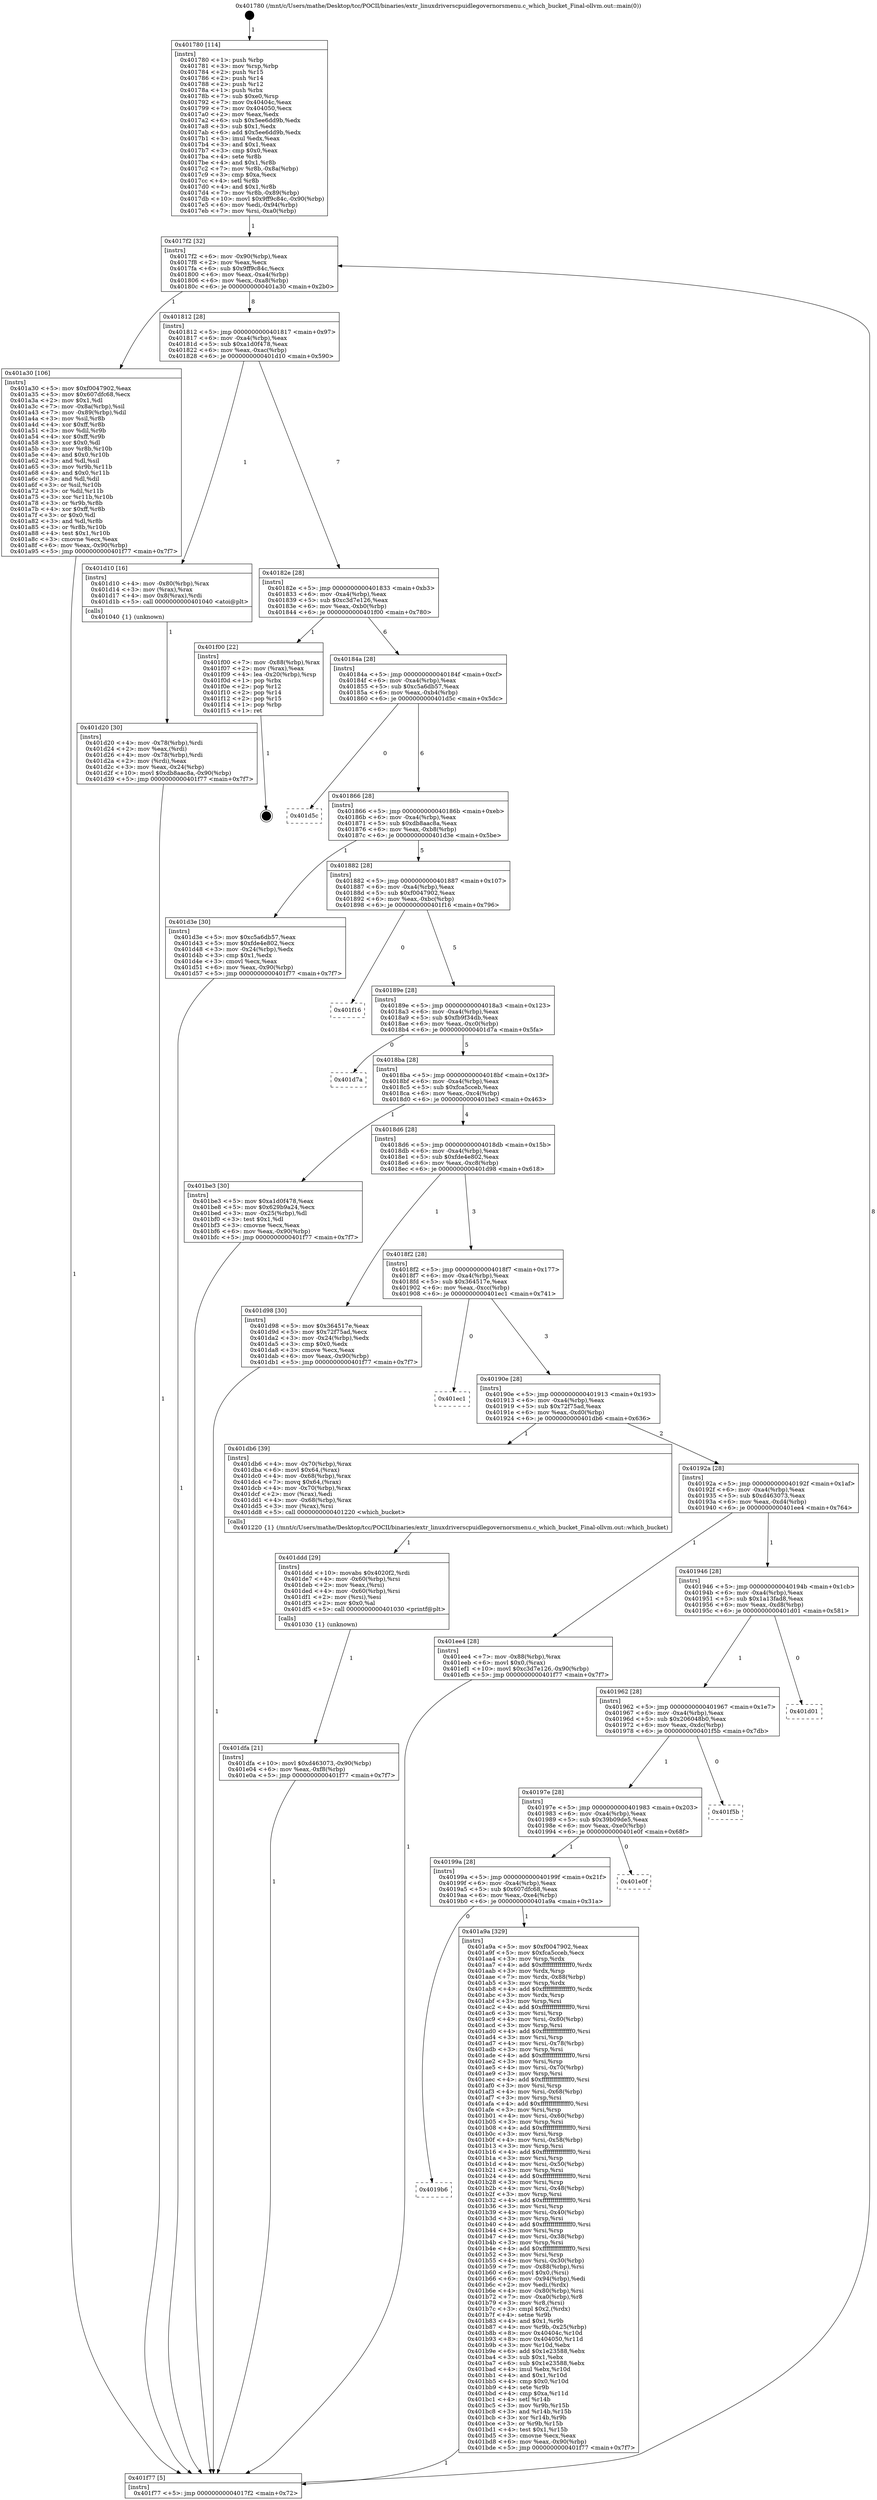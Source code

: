 digraph "0x401780" {
  label = "0x401780 (/mnt/c/Users/mathe/Desktop/tcc/POCII/binaries/extr_linuxdriverscpuidlegovernorsmenu.c_which_bucket_Final-ollvm.out::main(0))"
  labelloc = "t"
  node[shape=record]

  Entry [label="",width=0.3,height=0.3,shape=circle,fillcolor=black,style=filled]
  "0x4017f2" [label="{
     0x4017f2 [32]\l
     | [instrs]\l
     &nbsp;&nbsp;0x4017f2 \<+6\>: mov -0x90(%rbp),%eax\l
     &nbsp;&nbsp;0x4017f8 \<+2\>: mov %eax,%ecx\l
     &nbsp;&nbsp;0x4017fa \<+6\>: sub $0x9ff9c84c,%ecx\l
     &nbsp;&nbsp;0x401800 \<+6\>: mov %eax,-0xa4(%rbp)\l
     &nbsp;&nbsp;0x401806 \<+6\>: mov %ecx,-0xa8(%rbp)\l
     &nbsp;&nbsp;0x40180c \<+6\>: je 0000000000401a30 \<main+0x2b0\>\l
  }"]
  "0x401a30" [label="{
     0x401a30 [106]\l
     | [instrs]\l
     &nbsp;&nbsp;0x401a30 \<+5\>: mov $0xf0047902,%eax\l
     &nbsp;&nbsp;0x401a35 \<+5\>: mov $0x607dfc68,%ecx\l
     &nbsp;&nbsp;0x401a3a \<+2\>: mov $0x1,%dl\l
     &nbsp;&nbsp;0x401a3c \<+7\>: mov -0x8a(%rbp),%sil\l
     &nbsp;&nbsp;0x401a43 \<+7\>: mov -0x89(%rbp),%dil\l
     &nbsp;&nbsp;0x401a4a \<+3\>: mov %sil,%r8b\l
     &nbsp;&nbsp;0x401a4d \<+4\>: xor $0xff,%r8b\l
     &nbsp;&nbsp;0x401a51 \<+3\>: mov %dil,%r9b\l
     &nbsp;&nbsp;0x401a54 \<+4\>: xor $0xff,%r9b\l
     &nbsp;&nbsp;0x401a58 \<+3\>: xor $0x0,%dl\l
     &nbsp;&nbsp;0x401a5b \<+3\>: mov %r8b,%r10b\l
     &nbsp;&nbsp;0x401a5e \<+4\>: and $0x0,%r10b\l
     &nbsp;&nbsp;0x401a62 \<+3\>: and %dl,%sil\l
     &nbsp;&nbsp;0x401a65 \<+3\>: mov %r9b,%r11b\l
     &nbsp;&nbsp;0x401a68 \<+4\>: and $0x0,%r11b\l
     &nbsp;&nbsp;0x401a6c \<+3\>: and %dl,%dil\l
     &nbsp;&nbsp;0x401a6f \<+3\>: or %sil,%r10b\l
     &nbsp;&nbsp;0x401a72 \<+3\>: or %dil,%r11b\l
     &nbsp;&nbsp;0x401a75 \<+3\>: xor %r11b,%r10b\l
     &nbsp;&nbsp;0x401a78 \<+3\>: or %r9b,%r8b\l
     &nbsp;&nbsp;0x401a7b \<+4\>: xor $0xff,%r8b\l
     &nbsp;&nbsp;0x401a7f \<+3\>: or $0x0,%dl\l
     &nbsp;&nbsp;0x401a82 \<+3\>: and %dl,%r8b\l
     &nbsp;&nbsp;0x401a85 \<+3\>: or %r8b,%r10b\l
     &nbsp;&nbsp;0x401a88 \<+4\>: test $0x1,%r10b\l
     &nbsp;&nbsp;0x401a8c \<+3\>: cmovne %ecx,%eax\l
     &nbsp;&nbsp;0x401a8f \<+6\>: mov %eax,-0x90(%rbp)\l
     &nbsp;&nbsp;0x401a95 \<+5\>: jmp 0000000000401f77 \<main+0x7f7\>\l
  }"]
  "0x401812" [label="{
     0x401812 [28]\l
     | [instrs]\l
     &nbsp;&nbsp;0x401812 \<+5\>: jmp 0000000000401817 \<main+0x97\>\l
     &nbsp;&nbsp;0x401817 \<+6\>: mov -0xa4(%rbp),%eax\l
     &nbsp;&nbsp;0x40181d \<+5\>: sub $0xa1d0f478,%eax\l
     &nbsp;&nbsp;0x401822 \<+6\>: mov %eax,-0xac(%rbp)\l
     &nbsp;&nbsp;0x401828 \<+6\>: je 0000000000401d10 \<main+0x590\>\l
  }"]
  "0x401f77" [label="{
     0x401f77 [5]\l
     | [instrs]\l
     &nbsp;&nbsp;0x401f77 \<+5\>: jmp 00000000004017f2 \<main+0x72\>\l
  }"]
  "0x401780" [label="{
     0x401780 [114]\l
     | [instrs]\l
     &nbsp;&nbsp;0x401780 \<+1\>: push %rbp\l
     &nbsp;&nbsp;0x401781 \<+3\>: mov %rsp,%rbp\l
     &nbsp;&nbsp;0x401784 \<+2\>: push %r15\l
     &nbsp;&nbsp;0x401786 \<+2\>: push %r14\l
     &nbsp;&nbsp;0x401788 \<+2\>: push %r12\l
     &nbsp;&nbsp;0x40178a \<+1\>: push %rbx\l
     &nbsp;&nbsp;0x40178b \<+7\>: sub $0xe0,%rsp\l
     &nbsp;&nbsp;0x401792 \<+7\>: mov 0x40404c,%eax\l
     &nbsp;&nbsp;0x401799 \<+7\>: mov 0x404050,%ecx\l
     &nbsp;&nbsp;0x4017a0 \<+2\>: mov %eax,%edx\l
     &nbsp;&nbsp;0x4017a2 \<+6\>: sub $0x5ee6dd9b,%edx\l
     &nbsp;&nbsp;0x4017a8 \<+3\>: sub $0x1,%edx\l
     &nbsp;&nbsp;0x4017ab \<+6\>: add $0x5ee6dd9b,%edx\l
     &nbsp;&nbsp;0x4017b1 \<+3\>: imul %edx,%eax\l
     &nbsp;&nbsp;0x4017b4 \<+3\>: and $0x1,%eax\l
     &nbsp;&nbsp;0x4017b7 \<+3\>: cmp $0x0,%eax\l
     &nbsp;&nbsp;0x4017ba \<+4\>: sete %r8b\l
     &nbsp;&nbsp;0x4017be \<+4\>: and $0x1,%r8b\l
     &nbsp;&nbsp;0x4017c2 \<+7\>: mov %r8b,-0x8a(%rbp)\l
     &nbsp;&nbsp;0x4017c9 \<+3\>: cmp $0xa,%ecx\l
     &nbsp;&nbsp;0x4017cc \<+4\>: setl %r8b\l
     &nbsp;&nbsp;0x4017d0 \<+4\>: and $0x1,%r8b\l
     &nbsp;&nbsp;0x4017d4 \<+7\>: mov %r8b,-0x89(%rbp)\l
     &nbsp;&nbsp;0x4017db \<+10\>: movl $0x9ff9c84c,-0x90(%rbp)\l
     &nbsp;&nbsp;0x4017e5 \<+6\>: mov %edi,-0x94(%rbp)\l
     &nbsp;&nbsp;0x4017eb \<+7\>: mov %rsi,-0xa0(%rbp)\l
  }"]
  Exit [label="",width=0.3,height=0.3,shape=circle,fillcolor=black,style=filled,peripheries=2]
  "0x401d10" [label="{
     0x401d10 [16]\l
     | [instrs]\l
     &nbsp;&nbsp;0x401d10 \<+4\>: mov -0x80(%rbp),%rax\l
     &nbsp;&nbsp;0x401d14 \<+3\>: mov (%rax),%rax\l
     &nbsp;&nbsp;0x401d17 \<+4\>: mov 0x8(%rax),%rdi\l
     &nbsp;&nbsp;0x401d1b \<+5\>: call 0000000000401040 \<atoi@plt\>\l
     | [calls]\l
     &nbsp;&nbsp;0x401040 \{1\} (unknown)\l
  }"]
  "0x40182e" [label="{
     0x40182e [28]\l
     | [instrs]\l
     &nbsp;&nbsp;0x40182e \<+5\>: jmp 0000000000401833 \<main+0xb3\>\l
     &nbsp;&nbsp;0x401833 \<+6\>: mov -0xa4(%rbp),%eax\l
     &nbsp;&nbsp;0x401839 \<+5\>: sub $0xc3d7e126,%eax\l
     &nbsp;&nbsp;0x40183e \<+6\>: mov %eax,-0xb0(%rbp)\l
     &nbsp;&nbsp;0x401844 \<+6\>: je 0000000000401f00 \<main+0x780\>\l
  }"]
  "0x401dfa" [label="{
     0x401dfa [21]\l
     | [instrs]\l
     &nbsp;&nbsp;0x401dfa \<+10\>: movl $0xd463073,-0x90(%rbp)\l
     &nbsp;&nbsp;0x401e04 \<+6\>: mov %eax,-0xf8(%rbp)\l
     &nbsp;&nbsp;0x401e0a \<+5\>: jmp 0000000000401f77 \<main+0x7f7\>\l
  }"]
  "0x401f00" [label="{
     0x401f00 [22]\l
     | [instrs]\l
     &nbsp;&nbsp;0x401f00 \<+7\>: mov -0x88(%rbp),%rax\l
     &nbsp;&nbsp;0x401f07 \<+2\>: mov (%rax),%eax\l
     &nbsp;&nbsp;0x401f09 \<+4\>: lea -0x20(%rbp),%rsp\l
     &nbsp;&nbsp;0x401f0d \<+1\>: pop %rbx\l
     &nbsp;&nbsp;0x401f0e \<+2\>: pop %r12\l
     &nbsp;&nbsp;0x401f10 \<+2\>: pop %r14\l
     &nbsp;&nbsp;0x401f12 \<+2\>: pop %r15\l
     &nbsp;&nbsp;0x401f14 \<+1\>: pop %rbp\l
     &nbsp;&nbsp;0x401f15 \<+1\>: ret\l
  }"]
  "0x40184a" [label="{
     0x40184a [28]\l
     | [instrs]\l
     &nbsp;&nbsp;0x40184a \<+5\>: jmp 000000000040184f \<main+0xcf\>\l
     &nbsp;&nbsp;0x40184f \<+6\>: mov -0xa4(%rbp),%eax\l
     &nbsp;&nbsp;0x401855 \<+5\>: sub $0xc5a6db57,%eax\l
     &nbsp;&nbsp;0x40185a \<+6\>: mov %eax,-0xb4(%rbp)\l
     &nbsp;&nbsp;0x401860 \<+6\>: je 0000000000401d5c \<main+0x5dc\>\l
  }"]
  "0x401ddd" [label="{
     0x401ddd [29]\l
     | [instrs]\l
     &nbsp;&nbsp;0x401ddd \<+10\>: movabs $0x4020f2,%rdi\l
     &nbsp;&nbsp;0x401de7 \<+4\>: mov -0x60(%rbp),%rsi\l
     &nbsp;&nbsp;0x401deb \<+2\>: mov %eax,(%rsi)\l
     &nbsp;&nbsp;0x401ded \<+4\>: mov -0x60(%rbp),%rsi\l
     &nbsp;&nbsp;0x401df1 \<+2\>: mov (%rsi),%esi\l
     &nbsp;&nbsp;0x401df3 \<+2\>: mov $0x0,%al\l
     &nbsp;&nbsp;0x401df5 \<+5\>: call 0000000000401030 \<printf@plt\>\l
     | [calls]\l
     &nbsp;&nbsp;0x401030 \{1\} (unknown)\l
  }"]
  "0x401d5c" [label="{
     0x401d5c\l
  }", style=dashed]
  "0x401866" [label="{
     0x401866 [28]\l
     | [instrs]\l
     &nbsp;&nbsp;0x401866 \<+5\>: jmp 000000000040186b \<main+0xeb\>\l
     &nbsp;&nbsp;0x40186b \<+6\>: mov -0xa4(%rbp),%eax\l
     &nbsp;&nbsp;0x401871 \<+5\>: sub $0xdb8aac8a,%eax\l
     &nbsp;&nbsp;0x401876 \<+6\>: mov %eax,-0xb8(%rbp)\l
     &nbsp;&nbsp;0x40187c \<+6\>: je 0000000000401d3e \<main+0x5be\>\l
  }"]
  "0x401d20" [label="{
     0x401d20 [30]\l
     | [instrs]\l
     &nbsp;&nbsp;0x401d20 \<+4\>: mov -0x78(%rbp),%rdi\l
     &nbsp;&nbsp;0x401d24 \<+2\>: mov %eax,(%rdi)\l
     &nbsp;&nbsp;0x401d26 \<+4\>: mov -0x78(%rbp),%rdi\l
     &nbsp;&nbsp;0x401d2a \<+2\>: mov (%rdi),%eax\l
     &nbsp;&nbsp;0x401d2c \<+3\>: mov %eax,-0x24(%rbp)\l
     &nbsp;&nbsp;0x401d2f \<+10\>: movl $0xdb8aac8a,-0x90(%rbp)\l
     &nbsp;&nbsp;0x401d39 \<+5\>: jmp 0000000000401f77 \<main+0x7f7\>\l
  }"]
  "0x401d3e" [label="{
     0x401d3e [30]\l
     | [instrs]\l
     &nbsp;&nbsp;0x401d3e \<+5\>: mov $0xc5a6db57,%eax\l
     &nbsp;&nbsp;0x401d43 \<+5\>: mov $0xfde4e802,%ecx\l
     &nbsp;&nbsp;0x401d48 \<+3\>: mov -0x24(%rbp),%edx\l
     &nbsp;&nbsp;0x401d4b \<+3\>: cmp $0x1,%edx\l
     &nbsp;&nbsp;0x401d4e \<+3\>: cmovl %ecx,%eax\l
     &nbsp;&nbsp;0x401d51 \<+6\>: mov %eax,-0x90(%rbp)\l
     &nbsp;&nbsp;0x401d57 \<+5\>: jmp 0000000000401f77 \<main+0x7f7\>\l
  }"]
  "0x401882" [label="{
     0x401882 [28]\l
     | [instrs]\l
     &nbsp;&nbsp;0x401882 \<+5\>: jmp 0000000000401887 \<main+0x107\>\l
     &nbsp;&nbsp;0x401887 \<+6\>: mov -0xa4(%rbp),%eax\l
     &nbsp;&nbsp;0x40188d \<+5\>: sub $0xf0047902,%eax\l
     &nbsp;&nbsp;0x401892 \<+6\>: mov %eax,-0xbc(%rbp)\l
     &nbsp;&nbsp;0x401898 \<+6\>: je 0000000000401f16 \<main+0x796\>\l
  }"]
  "0x4019b6" [label="{
     0x4019b6\l
  }", style=dashed]
  "0x401f16" [label="{
     0x401f16\l
  }", style=dashed]
  "0x40189e" [label="{
     0x40189e [28]\l
     | [instrs]\l
     &nbsp;&nbsp;0x40189e \<+5\>: jmp 00000000004018a3 \<main+0x123\>\l
     &nbsp;&nbsp;0x4018a3 \<+6\>: mov -0xa4(%rbp),%eax\l
     &nbsp;&nbsp;0x4018a9 \<+5\>: sub $0xfb9f34db,%eax\l
     &nbsp;&nbsp;0x4018ae \<+6\>: mov %eax,-0xc0(%rbp)\l
     &nbsp;&nbsp;0x4018b4 \<+6\>: je 0000000000401d7a \<main+0x5fa\>\l
  }"]
  "0x401a9a" [label="{
     0x401a9a [329]\l
     | [instrs]\l
     &nbsp;&nbsp;0x401a9a \<+5\>: mov $0xf0047902,%eax\l
     &nbsp;&nbsp;0x401a9f \<+5\>: mov $0xfca5cceb,%ecx\l
     &nbsp;&nbsp;0x401aa4 \<+3\>: mov %rsp,%rdx\l
     &nbsp;&nbsp;0x401aa7 \<+4\>: add $0xfffffffffffffff0,%rdx\l
     &nbsp;&nbsp;0x401aab \<+3\>: mov %rdx,%rsp\l
     &nbsp;&nbsp;0x401aae \<+7\>: mov %rdx,-0x88(%rbp)\l
     &nbsp;&nbsp;0x401ab5 \<+3\>: mov %rsp,%rdx\l
     &nbsp;&nbsp;0x401ab8 \<+4\>: add $0xfffffffffffffff0,%rdx\l
     &nbsp;&nbsp;0x401abc \<+3\>: mov %rdx,%rsp\l
     &nbsp;&nbsp;0x401abf \<+3\>: mov %rsp,%rsi\l
     &nbsp;&nbsp;0x401ac2 \<+4\>: add $0xfffffffffffffff0,%rsi\l
     &nbsp;&nbsp;0x401ac6 \<+3\>: mov %rsi,%rsp\l
     &nbsp;&nbsp;0x401ac9 \<+4\>: mov %rsi,-0x80(%rbp)\l
     &nbsp;&nbsp;0x401acd \<+3\>: mov %rsp,%rsi\l
     &nbsp;&nbsp;0x401ad0 \<+4\>: add $0xfffffffffffffff0,%rsi\l
     &nbsp;&nbsp;0x401ad4 \<+3\>: mov %rsi,%rsp\l
     &nbsp;&nbsp;0x401ad7 \<+4\>: mov %rsi,-0x78(%rbp)\l
     &nbsp;&nbsp;0x401adb \<+3\>: mov %rsp,%rsi\l
     &nbsp;&nbsp;0x401ade \<+4\>: add $0xfffffffffffffff0,%rsi\l
     &nbsp;&nbsp;0x401ae2 \<+3\>: mov %rsi,%rsp\l
     &nbsp;&nbsp;0x401ae5 \<+4\>: mov %rsi,-0x70(%rbp)\l
     &nbsp;&nbsp;0x401ae9 \<+3\>: mov %rsp,%rsi\l
     &nbsp;&nbsp;0x401aec \<+4\>: add $0xfffffffffffffff0,%rsi\l
     &nbsp;&nbsp;0x401af0 \<+3\>: mov %rsi,%rsp\l
     &nbsp;&nbsp;0x401af3 \<+4\>: mov %rsi,-0x68(%rbp)\l
     &nbsp;&nbsp;0x401af7 \<+3\>: mov %rsp,%rsi\l
     &nbsp;&nbsp;0x401afa \<+4\>: add $0xfffffffffffffff0,%rsi\l
     &nbsp;&nbsp;0x401afe \<+3\>: mov %rsi,%rsp\l
     &nbsp;&nbsp;0x401b01 \<+4\>: mov %rsi,-0x60(%rbp)\l
     &nbsp;&nbsp;0x401b05 \<+3\>: mov %rsp,%rsi\l
     &nbsp;&nbsp;0x401b08 \<+4\>: add $0xfffffffffffffff0,%rsi\l
     &nbsp;&nbsp;0x401b0c \<+3\>: mov %rsi,%rsp\l
     &nbsp;&nbsp;0x401b0f \<+4\>: mov %rsi,-0x58(%rbp)\l
     &nbsp;&nbsp;0x401b13 \<+3\>: mov %rsp,%rsi\l
     &nbsp;&nbsp;0x401b16 \<+4\>: add $0xfffffffffffffff0,%rsi\l
     &nbsp;&nbsp;0x401b1a \<+3\>: mov %rsi,%rsp\l
     &nbsp;&nbsp;0x401b1d \<+4\>: mov %rsi,-0x50(%rbp)\l
     &nbsp;&nbsp;0x401b21 \<+3\>: mov %rsp,%rsi\l
     &nbsp;&nbsp;0x401b24 \<+4\>: add $0xfffffffffffffff0,%rsi\l
     &nbsp;&nbsp;0x401b28 \<+3\>: mov %rsi,%rsp\l
     &nbsp;&nbsp;0x401b2b \<+4\>: mov %rsi,-0x48(%rbp)\l
     &nbsp;&nbsp;0x401b2f \<+3\>: mov %rsp,%rsi\l
     &nbsp;&nbsp;0x401b32 \<+4\>: add $0xfffffffffffffff0,%rsi\l
     &nbsp;&nbsp;0x401b36 \<+3\>: mov %rsi,%rsp\l
     &nbsp;&nbsp;0x401b39 \<+4\>: mov %rsi,-0x40(%rbp)\l
     &nbsp;&nbsp;0x401b3d \<+3\>: mov %rsp,%rsi\l
     &nbsp;&nbsp;0x401b40 \<+4\>: add $0xfffffffffffffff0,%rsi\l
     &nbsp;&nbsp;0x401b44 \<+3\>: mov %rsi,%rsp\l
     &nbsp;&nbsp;0x401b47 \<+4\>: mov %rsi,-0x38(%rbp)\l
     &nbsp;&nbsp;0x401b4b \<+3\>: mov %rsp,%rsi\l
     &nbsp;&nbsp;0x401b4e \<+4\>: add $0xfffffffffffffff0,%rsi\l
     &nbsp;&nbsp;0x401b52 \<+3\>: mov %rsi,%rsp\l
     &nbsp;&nbsp;0x401b55 \<+4\>: mov %rsi,-0x30(%rbp)\l
     &nbsp;&nbsp;0x401b59 \<+7\>: mov -0x88(%rbp),%rsi\l
     &nbsp;&nbsp;0x401b60 \<+6\>: movl $0x0,(%rsi)\l
     &nbsp;&nbsp;0x401b66 \<+6\>: mov -0x94(%rbp),%edi\l
     &nbsp;&nbsp;0x401b6c \<+2\>: mov %edi,(%rdx)\l
     &nbsp;&nbsp;0x401b6e \<+4\>: mov -0x80(%rbp),%rsi\l
     &nbsp;&nbsp;0x401b72 \<+7\>: mov -0xa0(%rbp),%r8\l
     &nbsp;&nbsp;0x401b79 \<+3\>: mov %r8,(%rsi)\l
     &nbsp;&nbsp;0x401b7c \<+3\>: cmpl $0x2,(%rdx)\l
     &nbsp;&nbsp;0x401b7f \<+4\>: setne %r9b\l
     &nbsp;&nbsp;0x401b83 \<+4\>: and $0x1,%r9b\l
     &nbsp;&nbsp;0x401b87 \<+4\>: mov %r9b,-0x25(%rbp)\l
     &nbsp;&nbsp;0x401b8b \<+8\>: mov 0x40404c,%r10d\l
     &nbsp;&nbsp;0x401b93 \<+8\>: mov 0x404050,%r11d\l
     &nbsp;&nbsp;0x401b9b \<+3\>: mov %r10d,%ebx\l
     &nbsp;&nbsp;0x401b9e \<+6\>: add $0x1e23588,%ebx\l
     &nbsp;&nbsp;0x401ba4 \<+3\>: sub $0x1,%ebx\l
     &nbsp;&nbsp;0x401ba7 \<+6\>: sub $0x1e23588,%ebx\l
     &nbsp;&nbsp;0x401bad \<+4\>: imul %ebx,%r10d\l
     &nbsp;&nbsp;0x401bb1 \<+4\>: and $0x1,%r10d\l
     &nbsp;&nbsp;0x401bb5 \<+4\>: cmp $0x0,%r10d\l
     &nbsp;&nbsp;0x401bb9 \<+4\>: sete %r9b\l
     &nbsp;&nbsp;0x401bbd \<+4\>: cmp $0xa,%r11d\l
     &nbsp;&nbsp;0x401bc1 \<+4\>: setl %r14b\l
     &nbsp;&nbsp;0x401bc5 \<+3\>: mov %r9b,%r15b\l
     &nbsp;&nbsp;0x401bc8 \<+3\>: and %r14b,%r15b\l
     &nbsp;&nbsp;0x401bcb \<+3\>: xor %r14b,%r9b\l
     &nbsp;&nbsp;0x401bce \<+3\>: or %r9b,%r15b\l
     &nbsp;&nbsp;0x401bd1 \<+4\>: test $0x1,%r15b\l
     &nbsp;&nbsp;0x401bd5 \<+3\>: cmovne %ecx,%eax\l
     &nbsp;&nbsp;0x401bd8 \<+6\>: mov %eax,-0x90(%rbp)\l
     &nbsp;&nbsp;0x401bde \<+5\>: jmp 0000000000401f77 \<main+0x7f7\>\l
  }"]
  "0x401d7a" [label="{
     0x401d7a\l
  }", style=dashed]
  "0x4018ba" [label="{
     0x4018ba [28]\l
     | [instrs]\l
     &nbsp;&nbsp;0x4018ba \<+5\>: jmp 00000000004018bf \<main+0x13f\>\l
     &nbsp;&nbsp;0x4018bf \<+6\>: mov -0xa4(%rbp),%eax\l
     &nbsp;&nbsp;0x4018c5 \<+5\>: sub $0xfca5cceb,%eax\l
     &nbsp;&nbsp;0x4018ca \<+6\>: mov %eax,-0xc4(%rbp)\l
     &nbsp;&nbsp;0x4018d0 \<+6\>: je 0000000000401be3 \<main+0x463\>\l
  }"]
  "0x40199a" [label="{
     0x40199a [28]\l
     | [instrs]\l
     &nbsp;&nbsp;0x40199a \<+5\>: jmp 000000000040199f \<main+0x21f\>\l
     &nbsp;&nbsp;0x40199f \<+6\>: mov -0xa4(%rbp),%eax\l
     &nbsp;&nbsp;0x4019a5 \<+5\>: sub $0x607dfc68,%eax\l
     &nbsp;&nbsp;0x4019aa \<+6\>: mov %eax,-0xe4(%rbp)\l
     &nbsp;&nbsp;0x4019b0 \<+6\>: je 0000000000401a9a \<main+0x31a\>\l
  }"]
  "0x401be3" [label="{
     0x401be3 [30]\l
     | [instrs]\l
     &nbsp;&nbsp;0x401be3 \<+5\>: mov $0xa1d0f478,%eax\l
     &nbsp;&nbsp;0x401be8 \<+5\>: mov $0x629b9a24,%ecx\l
     &nbsp;&nbsp;0x401bed \<+3\>: mov -0x25(%rbp),%dl\l
     &nbsp;&nbsp;0x401bf0 \<+3\>: test $0x1,%dl\l
     &nbsp;&nbsp;0x401bf3 \<+3\>: cmovne %ecx,%eax\l
     &nbsp;&nbsp;0x401bf6 \<+6\>: mov %eax,-0x90(%rbp)\l
     &nbsp;&nbsp;0x401bfc \<+5\>: jmp 0000000000401f77 \<main+0x7f7\>\l
  }"]
  "0x4018d6" [label="{
     0x4018d6 [28]\l
     | [instrs]\l
     &nbsp;&nbsp;0x4018d6 \<+5\>: jmp 00000000004018db \<main+0x15b\>\l
     &nbsp;&nbsp;0x4018db \<+6\>: mov -0xa4(%rbp),%eax\l
     &nbsp;&nbsp;0x4018e1 \<+5\>: sub $0xfde4e802,%eax\l
     &nbsp;&nbsp;0x4018e6 \<+6\>: mov %eax,-0xc8(%rbp)\l
     &nbsp;&nbsp;0x4018ec \<+6\>: je 0000000000401d98 \<main+0x618\>\l
  }"]
  "0x401e0f" [label="{
     0x401e0f\l
  }", style=dashed]
  "0x401d98" [label="{
     0x401d98 [30]\l
     | [instrs]\l
     &nbsp;&nbsp;0x401d98 \<+5\>: mov $0x364517e,%eax\l
     &nbsp;&nbsp;0x401d9d \<+5\>: mov $0x72f75ad,%ecx\l
     &nbsp;&nbsp;0x401da2 \<+3\>: mov -0x24(%rbp),%edx\l
     &nbsp;&nbsp;0x401da5 \<+3\>: cmp $0x0,%edx\l
     &nbsp;&nbsp;0x401da8 \<+3\>: cmove %ecx,%eax\l
     &nbsp;&nbsp;0x401dab \<+6\>: mov %eax,-0x90(%rbp)\l
     &nbsp;&nbsp;0x401db1 \<+5\>: jmp 0000000000401f77 \<main+0x7f7\>\l
  }"]
  "0x4018f2" [label="{
     0x4018f2 [28]\l
     | [instrs]\l
     &nbsp;&nbsp;0x4018f2 \<+5\>: jmp 00000000004018f7 \<main+0x177\>\l
     &nbsp;&nbsp;0x4018f7 \<+6\>: mov -0xa4(%rbp),%eax\l
     &nbsp;&nbsp;0x4018fd \<+5\>: sub $0x364517e,%eax\l
     &nbsp;&nbsp;0x401902 \<+6\>: mov %eax,-0xcc(%rbp)\l
     &nbsp;&nbsp;0x401908 \<+6\>: je 0000000000401ec1 \<main+0x741\>\l
  }"]
  "0x40197e" [label="{
     0x40197e [28]\l
     | [instrs]\l
     &nbsp;&nbsp;0x40197e \<+5\>: jmp 0000000000401983 \<main+0x203\>\l
     &nbsp;&nbsp;0x401983 \<+6\>: mov -0xa4(%rbp),%eax\l
     &nbsp;&nbsp;0x401989 \<+5\>: sub $0x39b09de5,%eax\l
     &nbsp;&nbsp;0x40198e \<+6\>: mov %eax,-0xe0(%rbp)\l
     &nbsp;&nbsp;0x401994 \<+6\>: je 0000000000401e0f \<main+0x68f\>\l
  }"]
  "0x401ec1" [label="{
     0x401ec1\l
  }", style=dashed]
  "0x40190e" [label="{
     0x40190e [28]\l
     | [instrs]\l
     &nbsp;&nbsp;0x40190e \<+5\>: jmp 0000000000401913 \<main+0x193\>\l
     &nbsp;&nbsp;0x401913 \<+6\>: mov -0xa4(%rbp),%eax\l
     &nbsp;&nbsp;0x401919 \<+5\>: sub $0x72f75ad,%eax\l
     &nbsp;&nbsp;0x40191e \<+6\>: mov %eax,-0xd0(%rbp)\l
     &nbsp;&nbsp;0x401924 \<+6\>: je 0000000000401db6 \<main+0x636\>\l
  }"]
  "0x401f5b" [label="{
     0x401f5b\l
  }", style=dashed]
  "0x401db6" [label="{
     0x401db6 [39]\l
     | [instrs]\l
     &nbsp;&nbsp;0x401db6 \<+4\>: mov -0x70(%rbp),%rax\l
     &nbsp;&nbsp;0x401dba \<+6\>: movl $0x64,(%rax)\l
     &nbsp;&nbsp;0x401dc0 \<+4\>: mov -0x68(%rbp),%rax\l
     &nbsp;&nbsp;0x401dc4 \<+7\>: movq $0x64,(%rax)\l
     &nbsp;&nbsp;0x401dcb \<+4\>: mov -0x70(%rbp),%rax\l
     &nbsp;&nbsp;0x401dcf \<+2\>: mov (%rax),%edi\l
     &nbsp;&nbsp;0x401dd1 \<+4\>: mov -0x68(%rbp),%rax\l
     &nbsp;&nbsp;0x401dd5 \<+3\>: mov (%rax),%rsi\l
     &nbsp;&nbsp;0x401dd8 \<+5\>: call 0000000000401220 \<which_bucket\>\l
     | [calls]\l
     &nbsp;&nbsp;0x401220 \{1\} (/mnt/c/Users/mathe/Desktop/tcc/POCII/binaries/extr_linuxdriverscpuidlegovernorsmenu.c_which_bucket_Final-ollvm.out::which_bucket)\l
  }"]
  "0x40192a" [label="{
     0x40192a [28]\l
     | [instrs]\l
     &nbsp;&nbsp;0x40192a \<+5\>: jmp 000000000040192f \<main+0x1af\>\l
     &nbsp;&nbsp;0x40192f \<+6\>: mov -0xa4(%rbp),%eax\l
     &nbsp;&nbsp;0x401935 \<+5\>: sub $0xd463073,%eax\l
     &nbsp;&nbsp;0x40193a \<+6\>: mov %eax,-0xd4(%rbp)\l
     &nbsp;&nbsp;0x401940 \<+6\>: je 0000000000401ee4 \<main+0x764\>\l
  }"]
  "0x401962" [label="{
     0x401962 [28]\l
     | [instrs]\l
     &nbsp;&nbsp;0x401962 \<+5\>: jmp 0000000000401967 \<main+0x1e7\>\l
     &nbsp;&nbsp;0x401967 \<+6\>: mov -0xa4(%rbp),%eax\l
     &nbsp;&nbsp;0x40196d \<+5\>: sub $0x206048b0,%eax\l
     &nbsp;&nbsp;0x401972 \<+6\>: mov %eax,-0xdc(%rbp)\l
     &nbsp;&nbsp;0x401978 \<+6\>: je 0000000000401f5b \<main+0x7db\>\l
  }"]
  "0x401ee4" [label="{
     0x401ee4 [28]\l
     | [instrs]\l
     &nbsp;&nbsp;0x401ee4 \<+7\>: mov -0x88(%rbp),%rax\l
     &nbsp;&nbsp;0x401eeb \<+6\>: movl $0x0,(%rax)\l
     &nbsp;&nbsp;0x401ef1 \<+10\>: movl $0xc3d7e126,-0x90(%rbp)\l
     &nbsp;&nbsp;0x401efb \<+5\>: jmp 0000000000401f77 \<main+0x7f7\>\l
  }"]
  "0x401946" [label="{
     0x401946 [28]\l
     | [instrs]\l
     &nbsp;&nbsp;0x401946 \<+5\>: jmp 000000000040194b \<main+0x1cb\>\l
     &nbsp;&nbsp;0x40194b \<+6\>: mov -0xa4(%rbp),%eax\l
     &nbsp;&nbsp;0x401951 \<+5\>: sub $0x1a13fad8,%eax\l
     &nbsp;&nbsp;0x401956 \<+6\>: mov %eax,-0xd8(%rbp)\l
     &nbsp;&nbsp;0x40195c \<+6\>: je 0000000000401d01 \<main+0x581\>\l
  }"]
  "0x401d01" [label="{
     0x401d01\l
  }", style=dashed]
  Entry -> "0x401780" [label=" 1"]
  "0x4017f2" -> "0x401a30" [label=" 1"]
  "0x4017f2" -> "0x401812" [label=" 8"]
  "0x401a30" -> "0x401f77" [label=" 1"]
  "0x401780" -> "0x4017f2" [label=" 1"]
  "0x401f77" -> "0x4017f2" [label=" 8"]
  "0x401f00" -> Exit [label=" 1"]
  "0x401812" -> "0x401d10" [label=" 1"]
  "0x401812" -> "0x40182e" [label=" 7"]
  "0x401ee4" -> "0x401f77" [label=" 1"]
  "0x40182e" -> "0x401f00" [label=" 1"]
  "0x40182e" -> "0x40184a" [label=" 6"]
  "0x401dfa" -> "0x401f77" [label=" 1"]
  "0x40184a" -> "0x401d5c" [label=" 0"]
  "0x40184a" -> "0x401866" [label=" 6"]
  "0x401ddd" -> "0x401dfa" [label=" 1"]
  "0x401866" -> "0x401d3e" [label=" 1"]
  "0x401866" -> "0x401882" [label=" 5"]
  "0x401db6" -> "0x401ddd" [label=" 1"]
  "0x401882" -> "0x401f16" [label=" 0"]
  "0x401882" -> "0x40189e" [label=" 5"]
  "0x401d3e" -> "0x401f77" [label=" 1"]
  "0x40189e" -> "0x401d7a" [label=" 0"]
  "0x40189e" -> "0x4018ba" [label=" 5"]
  "0x401d20" -> "0x401f77" [label=" 1"]
  "0x4018ba" -> "0x401be3" [label=" 1"]
  "0x4018ba" -> "0x4018d6" [label=" 4"]
  "0x401be3" -> "0x401f77" [label=" 1"]
  "0x4018d6" -> "0x401d98" [label=" 1"]
  "0x4018d6" -> "0x4018f2" [label=" 3"]
  "0x401a9a" -> "0x401f77" [label=" 1"]
  "0x4018f2" -> "0x401ec1" [label=" 0"]
  "0x4018f2" -> "0x40190e" [label=" 3"]
  "0x40199a" -> "0x4019b6" [label=" 0"]
  "0x40190e" -> "0x401db6" [label=" 1"]
  "0x40190e" -> "0x40192a" [label=" 2"]
  "0x40199a" -> "0x401a9a" [label=" 1"]
  "0x40192a" -> "0x401ee4" [label=" 1"]
  "0x40192a" -> "0x401946" [label=" 1"]
  "0x40197e" -> "0x40199a" [label=" 1"]
  "0x401946" -> "0x401d01" [label=" 0"]
  "0x401946" -> "0x401962" [label=" 1"]
  "0x401d10" -> "0x401d20" [label=" 1"]
  "0x401962" -> "0x401f5b" [label=" 0"]
  "0x401962" -> "0x40197e" [label=" 1"]
  "0x401d98" -> "0x401f77" [label=" 1"]
  "0x40197e" -> "0x401e0f" [label=" 0"]
}
